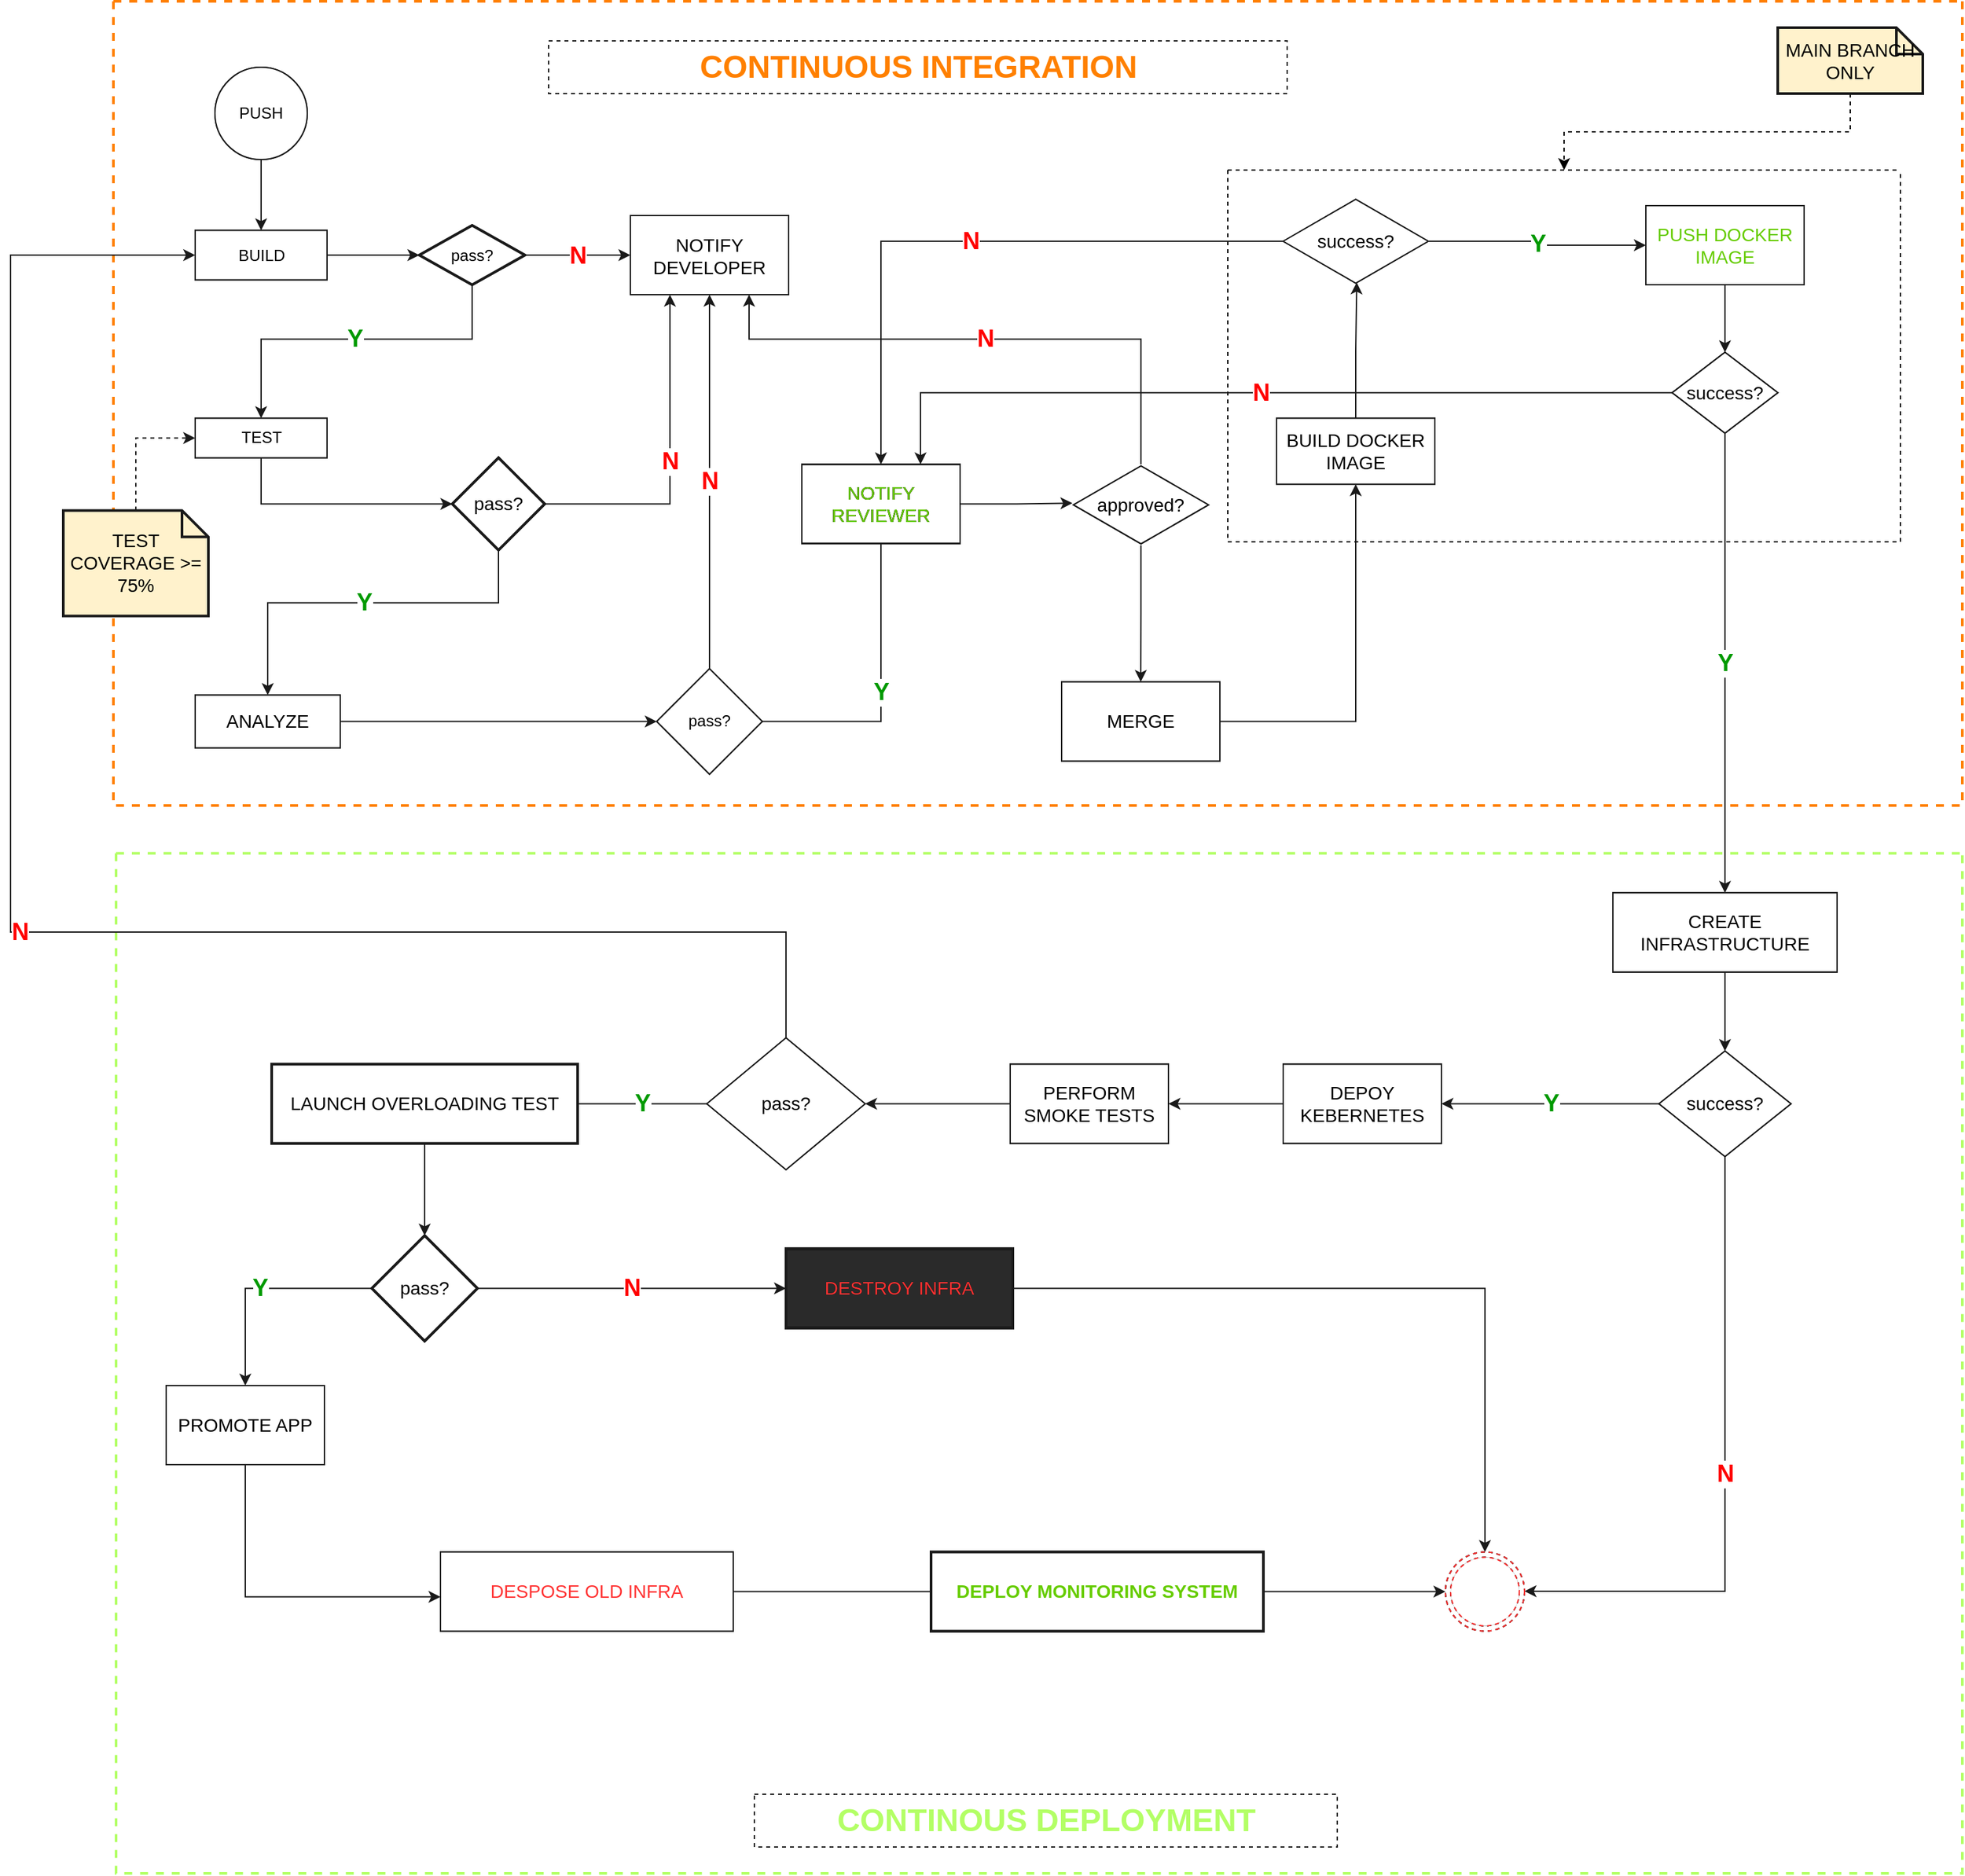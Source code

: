 <mxfile>
    <diagram id="6lG82FxlQla69wCSYWsu" name="build_test_analysis">
        <mxGraphModel dx="8330" dy="3355" grid="1" gridSize="10" guides="1" tooltips="1" connect="1" arrows="1" fold="1" page="1" pageScale="1" pageWidth="1654" pageHeight="2336" background="none" math="0" shadow="0">
            <root>
                <mxCell id="0"/>
                <mxCell id="1" parent="0"/>
                <mxCell id="74" value="" style="swimlane;startSize=0;dashed=1;fontSize=18;strokeWidth=2;strokeColor=#B3FF66;fontColor=#000000;" parent="1" vertex="1">
                    <mxGeometry x="122" y="726.25" width="1400" height="773.75" as="geometry"/>
                </mxCell>
                <mxCell id="76" value="CONTINOUS DEPLOYMENT" style="text;fillColor=none;html=1;fontSize=24;fontStyle=1;verticalAlign=middle;align=center;dashed=1;strokeColor=#1A1A1A;fontColor=#B3FF66;" parent="74" vertex="1">
                    <mxGeometry x="484" y="713.75" width="442" height="40" as="geometry"/>
                </mxCell>
                <mxCell id="65" value="DESPOSE OLD INFRA" style="whiteSpace=wrap;html=1;rounded=0;fontSize=14;fillColor=none;strokeColor=#1A1A1A;fontColor=#000000;" parent="74" vertex="1">
                    <mxGeometry x="246" y="530" width="222" height="60" as="geometry"/>
                </mxCell>
                <mxCell id="67" value="" style="ellipse;html=1;shape=endState;fillColor=#000000;dashed=1;fontSize=14;strokeColor=#1A1A1A;fontColor=#000000;" parent="74" vertex="1">
                    <mxGeometry x="1008" y="530" width="60" height="60" as="geometry"/>
                </mxCell>
                <mxCell id="68" style="edgeStyle=orthogonalEdgeStyle;rounded=0;orthogonalLoop=1;jettySize=auto;html=1;entryX=0;entryY=0.5;entryDx=0;entryDy=0;fontSize=14;startArrow=none;strokeColor=#1A1A1A;fontColor=#000000;" parent="74" source="79" target="67" edge="1">
                    <mxGeometry relative="1" as="geometry"/>
                </mxCell>
                <mxCell id="79" value="&lt;b&gt;DEPLOY MONITORING SYSTEM&lt;/b&gt;" style="rounded=0;whiteSpace=wrap;html=1;fontSize=18;strokeWidth=2;fillColor=none;strokeColor=#1A1A1A;fontColor=#000000;" parent="74" vertex="1">
                    <mxGeometry x="618" y="530" width="252" height="60" as="geometry"/>
                </mxCell>
                <mxCell id="80" value="" style="edgeStyle=orthogonalEdgeStyle;rounded=0;orthogonalLoop=1;jettySize=auto;html=1;entryX=0;entryY=0.5;entryDx=0;entryDy=0;fontSize=14;endArrow=none;strokeColor=#1A1A1A;fontColor=#000000;" parent="74" source="65" target="79" edge="1">
                    <mxGeometry relative="1" as="geometry">
                        <mxPoint x="372" y="1130" as="sourcePoint"/>
                        <mxPoint x="830" y="1286.25" as="targetPoint"/>
                    </mxGeometry>
                </mxCell>
                <mxCell id="63" value="PROMOTE APP" style="whiteSpace=wrap;html=1;rounded=0;fontSize=14;fillColor=none;strokeColor=#1A1A1A;fontColor=#000000;" parent="74" vertex="1">
                    <mxGeometry x="38" y="403.75" width="120" height="60" as="geometry"/>
                </mxCell>
                <mxCell id="66" value="" style="edgeStyle=orthogonalEdgeStyle;rounded=0;orthogonalLoop=1;jettySize=auto;html=1;fontSize=14;strokeColor=#1A1A1A;fontColor=#000000;" parent="74" source="63" target="65" edge="1">
                    <mxGeometry relative="1" as="geometry">
                        <Array as="points">
                            <mxPoint x="98" y="564"/>
                        </Array>
                    </mxGeometry>
                </mxCell>
                <mxCell id="85" value="" style="edgeStyle=orthogonalEdgeStyle;rounded=0;orthogonalLoop=1;jettySize=auto;html=1;fontSize=14;strokeColor=#1A1A1A;fontColor=#000000;" parent="74" source="81" target="84" edge="1">
                    <mxGeometry relative="1" as="geometry"/>
                </mxCell>
                <mxCell id="81" value="LAUNCH OVERLOADING TEST" style="rounded=0;whiteSpace=wrap;html=1;fontSize=14;strokeWidth=2;fillColor=none;strokeColor=#1A1A1A;fontColor=#000000;" parent="74" vertex="1">
                    <mxGeometry x="118" y="160" width="232" height="60" as="geometry"/>
                </mxCell>
                <mxCell id="69" value="pass?" style="rhombus;whiteSpace=wrap;html=1;rounded=0;fontSize=14;fillColor=none;strokeColor=#1A1A1A;fontColor=#000000;" parent="74" vertex="1">
                    <mxGeometry x="448" y="140" width="120" height="100" as="geometry"/>
                </mxCell>
                <mxCell id="82" value="Y" style="edgeStyle=orthogonalEdgeStyle;rounded=0;orthogonalLoop=1;jettySize=auto;html=1;fontSize=18;exitX=0;exitY=0.5;exitDx=0;exitDy=0;fontStyle=1;endArrow=none;strokeColor=#1A1A1A;fontColor=#009900;" parent="74" source="69" target="81" edge="1">
                    <mxGeometry relative="1" as="geometry">
                        <mxPoint x="390" y="190" as="sourcePoint"/>
                        <mxPoint x="98.0" y="373.75" as="targetPoint"/>
                    </mxGeometry>
                </mxCell>
                <mxCell id="58" value="PERFORM SMOKE TESTS" style="whiteSpace=wrap;html=1;rounded=0;fontSize=14;fillColor=#2A2A2A;strokeColor=#1A1A1A;fontColor=#000000;" parent="74" vertex="1">
                    <mxGeometry x="678" y="160" width="120" height="60" as="geometry"/>
                </mxCell>
                <mxCell id="70" value="" style="edgeStyle=orthogonalEdgeStyle;rounded=0;orthogonalLoop=1;jettySize=auto;html=1;fontSize=14;strokeColor=#1A1A1A;fontColor=#000000;" parent="74" source="58" target="69" edge="1">
                    <mxGeometry relative="1" as="geometry"/>
                </mxCell>
                <mxCell id="86" value="Y" style="edgeStyle=orthogonalEdgeStyle;rounded=0;orthogonalLoop=1;jettySize=auto;html=1;fontSize=18;fontStyle=1;strokeColor=#1A1A1A;fontColor=#009900;" parent="74" source="84" target="63" edge="1">
                    <mxGeometry relative="1" as="geometry"/>
                </mxCell>
                <mxCell id="89" value="N" style="edgeStyle=orthogonalEdgeStyle;rounded=0;orthogonalLoop=1;jettySize=auto;html=1;fontSize=18;fontStyle=1;strokeColor=#1A1A1A;fontColor=#FF0000;" parent="74" source="84" target="88" edge="1">
                    <mxGeometry relative="1" as="geometry"/>
                </mxCell>
                <mxCell id="84" value="pass?" style="rhombus;whiteSpace=wrap;html=1;rounded=0;fontSize=14;strokeWidth=2;fillColor=none;strokeColor=#1A1A1A;fontColor=#000000;" parent="74" vertex="1">
                    <mxGeometry x="194" y="290" width="80" height="80" as="geometry"/>
                </mxCell>
                <mxCell id="90" style="edgeStyle=orthogonalEdgeStyle;rounded=0;orthogonalLoop=1;jettySize=auto;html=1;entryX=0.5;entryY=0;entryDx=0;entryDy=0;fontSize=18;strokeColor=#1A1A1A;fontColor=#000000;" parent="74" source="88" target="67" edge="1">
                    <mxGeometry relative="1" as="geometry"/>
                </mxCell>
                <mxCell id="88" value="DESTROY INFRA" style="whiteSpace=wrap;html=1;rounded=0;fontSize=14;strokeWidth=2;fillColor=#2A2A2A;strokeColor=#1A1A1A;fontColor=#000000;" parent="74" vertex="1">
                    <mxGeometry x="508" y="300" width="172" height="60" as="geometry"/>
                </mxCell>
                <mxCell id="93" value="success?" style="rhombus;whiteSpace=wrap;html=1;rounded=0;fontSize=14;fillColor=none;strokeColor=#1A1A1A;fontColor=#000000;" parent="74" vertex="1">
                    <mxGeometry x="1180" y="-380" width="80" height="61.25" as="geometry"/>
                </mxCell>
                <mxCell id="94" value="&lt;font&gt;CREATE INFRASTRUCTURE&lt;/font&gt;" style="rounded=0;whiteSpace=wrap;html=1;fontSize=14;fillColor=none;strokeColor=#1A1A1A;fontColor=#000000;" parent="74" vertex="1">
                    <mxGeometry x="1135" y="30" width="170" height="60" as="geometry"/>
                </mxCell>
                <mxCell id="95" value="success?" style="rhombus;whiteSpace=wrap;html=1;rounded=0;fontSize=14;fillColor=none;strokeColor=#1A1A1A;fontColor=#000000;" parent="74" vertex="1">
                    <mxGeometry x="1170" y="150" width="100" height="80" as="geometry"/>
                </mxCell>
                <mxCell id="96" value="DEPOY KEBERNETES" style="whiteSpace=wrap;html=1;rounded=0;fontSize=14;fillColor=none;strokeColor=#1A1A1A;fontColor=#000000;" parent="74" vertex="1">
                    <mxGeometry x="885" y="160" width="120" height="60" as="geometry"/>
                </mxCell>
                <mxCell id="97" value="PERFORM SMOKE TESTS" style="whiteSpace=wrap;html=1;rounded=0;fontSize=14;fillColor=none;strokeColor=#1A1A1A;fontColor=#000000;" parent="74" vertex="1">
                    <mxGeometry x="678" y="160" width="120" height="60" as="geometry"/>
                </mxCell>
                <mxCell id="98" value="DESTROY INFRA" style="whiteSpace=wrap;html=1;rounded=0;fontSize=14;strokeWidth=2;fillColor=none;strokeColor=#1A1A1A;fontColor=#000000;" parent="74" vertex="1">
                    <mxGeometry x="508" y="300" width="172" height="60" as="geometry"/>
                </mxCell>
                <mxCell id="99" value="" style="ellipse;html=1;shape=endState;dashed=1;fontSize=14;fillColor=none;strokeColor=#1A1A1A;fontColor=#000000;" parent="74" vertex="1">
                    <mxGeometry x="1008" y="530" width="60" height="60" as="geometry"/>
                </mxCell>
                <mxCell id="78" value="" style="swimlane;startSize=0;dashed=1;fontSize=18;strokeWidth=2;fillColor=#FF8000;labelBackgroundColor=none;labelBorderColor=none;strokeColor=#FF8000;fontColor=#000000;" parent="1" vertex="1">
                    <mxGeometry x="120" y="80" width="1402" height="610" as="geometry"/>
                </mxCell>
                <mxCell id="2" value="PUSH" style="ellipse;whiteSpace=wrap;html=1;aspect=fixed;strokeColor=#1A1A1A;fontColor=#000000;" parent="78" vertex="1">
                    <mxGeometry x="77" y="50" width="70" height="70" as="geometry"/>
                </mxCell>
                <mxCell id="225" style="edgeStyle=orthogonalEdgeStyle;rounded=0;orthogonalLoop=1;jettySize=auto;html=1;entryX=0.5;entryY=0;entryDx=0;entryDy=0;fontSize=14;fontColor=#B3FF66;dashed=1;" edge="1" parent="78" source="49" target="224">
                    <mxGeometry relative="1" as="geometry"/>
                </mxCell>
                <mxCell id="49" value="MAIN BRANCH ONLY" style="shape=note;strokeWidth=2;fontSize=14;size=20;whiteSpace=wrap;html=1;fillColor=#fff2cc;strokeColor=#1A1A1A;fontColor=#000000;" parent="78" vertex="1">
                    <mxGeometry x="1262" y="20" width="110" height="50" as="geometry"/>
                </mxCell>
                <mxCell id="224" value="" style="swimlane;startSize=0;labelBackgroundColor=none;fontSize=14;fontColor=#B3FF66;fillColor=#2a2a2a;dashed=1;" vertex="1" parent="78">
                    <mxGeometry x="845" y="128" width="510" height="282" as="geometry"/>
                </mxCell>
                <mxCell id="3" style="edgeStyle=orthogonalEdgeStyle;rounded=0;orthogonalLoop=1;jettySize=auto;html=1;entryX=0.5;entryY=0;entryDx=0;entryDy=0;strokeColor=#1A1A1A;fontColor=#000000;" parent="1" source="2" target="4" edge="1">
                    <mxGeometry relative="1" as="geometry">
                        <mxPoint x="242" y="306.25" as="targetPoint"/>
                    </mxGeometry>
                </mxCell>
                <mxCell id="7" style="edgeStyle=orthogonalEdgeStyle;rounded=0;orthogonalLoop=1;jettySize=auto;html=1;entryX=0;entryY=0.5;entryDx=0;entryDy=0;entryPerimeter=0;strokeColor=#1A1A1A;fontColor=#000000;" parent="1" source="4" target="8" edge="1">
                    <mxGeometry relative="1" as="geometry">
                        <mxPoint x="362" y="311.25" as="targetPoint"/>
                    </mxGeometry>
                </mxCell>
                <mxCell id="13" style="edgeStyle=orthogonalEdgeStyle;rounded=0;orthogonalLoop=1;jettySize=auto;html=1;entryX=0;entryY=0.5;entryDx=0;entryDy=0;entryPerimeter=0;fontSize=14;fontStyle=1;strokeColor=#1A1A1A;fontColor=#000000;" parent="1" source="6" target="11" edge="1">
                    <mxGeometry relative="1" as="geometry">
                        <Array as="points">
                            <mxPoint x="232" y="461.25"/>
                        </Array>
                    </mxGeometry>
                </mxCell>
                <mxCell id="9" value="N" style="edgeStyle=orthogonalEdgeStyle;rounded=0;orthogonalLoop=1;jettySize=auto;html=1;fontSize=18;fontStyle=1;entryX=0;entryY=0.5;entryDx=0;entryDy=0;strokeColor=#1A1A1A;fontColor=#FF0000;" parent="1" source="8" target="12" edge="1">
                    <mxGeometry relative="1" as="geometry">
                        <mxPoint x="602" y="311.25" as="targetPoint"/>
                    </mxGeometry>
                </mxCell>
                <mxCell id="10" value="Y" style="edgeStyle=orthogonalEdgeStyle;rounded=0;orthogonalLoop=1;jettySize=auto;html=1;fontSize=18;fontStyle=1;strokeColor=#1A1A1A;fontColor=#009900;" parent="1" source="8" target="6" edge="1">
                    <mxGeometry relative="1" as="geometry">
                        <Array as="points">
                            <mxPoint x="392" y="336.25"/>
                            <mxPoint x="232" y="336.25"/>
                        </Array>
                    </mxGeometry>
                </mxCell>
                <mxCell id="14" value="N" style="edgeStyle=orthogonalEdgeStyle;rounded=0;orthogonalLoop=1;jettySize=auto;html=1;entryX=0.25;entryY=1;entryDx=0;entryDy=0;fontSize=18;fontStyle=1;strokeColor=#1A1A1A;fontColor=#FF0000;" parent="1" source="11" target="12" edge="1">
                    <mxGeometry relative="1" as="geometry"/>
                </mxCell>
                <mxCell id="73" value="Y" style="edgeStyle=orthogonalEdgeStyle;rounded=0;orthogonalLoop=1;jettySize=auto;html=1;entryX=0.5;entryY=0;entryDx=0;entryDy=0;fontSize=18;fontStyle=1;strokeColor=#1A1A1A;fontColor=#009900;" parent="1" source="11" target="16" edge="1">
                    <mxGeometry relative="1" as="geometry">
                        <Array as="points">
                            <mxPoint x="412" y="536.25"/>
                            <mxPoint x="237" y="536.25"/>
                        </Array>
                    </mxGeometry>
                </mxCell>
                <mxCell id="18" style="edgeStyle=orthogonalEdgeStyle;rounded=0;orthogonalLoop=1;jettySize=auto;html=1;strokeColor=#1A1A1A;fontColor=#000000;" parent="1" source="16" target="17" edge="1">
                    <mxGeometry relative="1" as="geometry"/>
                </mxCell>
                <mxCell id="25" value="N" style="edgeStyle=orthogonalEdgeStyle;rounded=0;orthogonalLoop=1;jettySize=auto;html=1;entryX=0.5;entryY=1;entryDx=0;entryDy=0;fontSize=18;fontStyle=1;strokeColor=#1A1A1A;fontColor=#FF0000;" parent="1" source="17" target="12" edge="1">
                    <mxGeometry relative="1" as="geometry"/>
                </mxCell>
                <mxCell id="23" style="edgeStyle=orthogonalEdgeStyle;rounded=0;orthogonalLoop=1;jettySize=auto;html=1;entryX=0.507;entryY=0.973;entryDx=0;entryDy=0;entryPerimeter=0;fontSize=14;strokeColor=#1A1A1A;fontColor=#000000;" parent="1" source="21" target="22" edge="1">
                    <mxGeometry relative="1" as="geometry"/>
                </mxCell>
                <mxCell id="21" value="BUILD DOCKER IMAGE" style="rounded=0;whiteSpace=wrap;html=1;fontSize=14;strokeColor=#1A1A1A;fontColor=#000000;" parent="1" vertex="1">
                    <mxGeometry x="1002" y="396.25" width="120" height="50" as="geometry"/>
                </mxCell>
                <mxCell id="24" value="N" style="edgeStyle=orthogonalEdgeStyle;rounded=0;orthogonalLoop=1;jettySize=auto;html=1;fontSize=18;fontStyle=1;entryX=0.5;entryY=0;entryDx=0;entryDy=0;strokeColor=#1A1A1A;fontColor=#FF0000;" parent="1" source="22" target="32" edge="1">
                    <mxGeometry relative="1" as="geometry">
                        <mxPoint x="782" y="426.25" as="targetPoint"/>
                    </mxGeometry>
                </mxCell>
                <mxCell id="26" value="Y" style="edgeStyle=orthogonalEdgeStyle;rounded=0;orthogonalLoop=1;jettySize=auto;html=1;fontSize=18;entryX=0;entryY=0.5;entryDx=0;entryDy=0;fontStyle=1;strokeColor=#1A1A1A;fontColor=#009900;" parent="1" source="22" target="27" edge="1">
                    <mxGeometry relative="1" as="geometry">
                        <mxPoint x="1062" y="369.25" as="targetPoint"/>
                    </mxGeometry>
                </mxCell>
                <mxCell id="22" value="success?" style="html=1;whiteSpace=wrap;aspect=fixed;shape=isoRectangle;fontSize=14;strokeColor=#1A1A1A;fontColor=#000000;" parent="1" vertex="1">
                    <mxGeometry x="1007" y="229" width="110" height="66" as="geometry"/>
                </mxCell>
                <mxCell id="46" value="" style="edgeStyle=orthogonalEdgeStyle;rounded=0;orthogonalLoop=1;jettySize=auto;html=1;fontSize=14;strokeColor=#1A1A1A;fontColor=#000000;" parent="1" source="27" target="45" edge="1">
                    <mxGeometry relative="1" as="geometry"/>
                </mxCell>
                <mxCell id="31" style="edgeStyle=orthogonalEdgeStyle;rounded=0;orthogonalLoop=1;jettySize=auto;html=1;entryX=0.5;entryY=1;entryDx=0;entryDy=0;fontSize=14;strokeColor=#1A1A1A;fontColor=#000000;" parent="1" source="29" target="21" edge="1">
                    <mxGeometry relative="1" as="geometry"/>
                </mxCell>
                <mxCell id="29" value="MERGE" style="rounded=0;whiteSpace=wrap;html=1;fontSize=14;strokeColor=#1A1A1A;fontColor=#000000;" parent="1" vertex="1">
                    <mxGeometry x="839" y="596.25" width="120" height="60" as="geometry"/>
                </mxCell>
                <mxCell id="30" value="Y" style="edgeStyle=orthogonalEdgeStyle;rounded=0;orthogonalLoop=1;jettySize=auto;html=1;fontSize=18;fontStyle=1;entryX=0.5;entryY=1;entryDx=0;entryDy=0;endArrow=none;strokeColor=#1A1A1A;fontColor=#009900;" parent="1" source="17" target="32" edge="1">
                    <mxGeometry relative="1" as="geometry">
                        <mxPoint x="852" y="496.25" as="targetPoint"/>
                        <mxPoint x="692" y="596.25" as="sourcePoint"/>
                    </mxGeometry>
                </mxCell>
                <mxCell id="33" style="edgeStyle=orthogonalEdgeStyle;rounded=0;orthogonalLoop=1;jettySize=auto;html=1;entryX=0.5;entryY=0;entryDx=0;entryDy=0;fontSize=14;startArrow=none;strokeColor=#1A1A1A;fontColor=#000000;" parent="1" source="34" target="29" edge="1">
                    <mxGeometry relative="1" as="geometry"/>
                </mxCell>
                <mxCell id="36" style="edgeStyle=orthogonalEdgeStyle;rounded=0;orthogonalLoop=1;jettySize=auto;html=1;entryX=-0.008;entryY=0.479;entryDx=0;entryDy=0;entryPerimeter=0;fontSize=14;strokeColor=#1A1A1A;fontColor=#000000;" parent="1" source="32" target="34" edge="1">
                    <mxGeometry relative="1" as="geometry"/>
                </mxCell>
                <mxCell id="32" value="NOTIFY REVIEWER" style="rounded=0;whiteSpace=wrap;html=1;fontSize=14;strokeColor=#1A1A1A;fontColor=#000000;" parent="1" vertex="1">
                    <mxGeometry x="642" y="431.25" width="120" height="60" as="geometry"/>
                </mxCell>
                <mxCell id="37" value="N" style="edgeStyle=orthogonalEdgeStyle;rounded=0;orthogonalLoop=1;jettySize=auto;html=1;entryX=0.75;entryY=1;entryDx=0;entryDy=0;fontSize=18;fontStyle=1;strokeColor=#1A1A1A;fontColor=#FF0000;" parent="1" source="34" target="12" edge="1">
                    <mxGeometry relative="1" as="geometry">
                        <Array as="points">
                            <mxPoint x="899" y="336.25"/>
                            <mxPoint x="602" y="336.25"/>
                        </Array>
                    </mxGeometry>
                </mxCell>
                <mxCell id="34" value="approved?" style="html=1;whiteSpace=wrap;aspect=fixed;shape=isoRectangle;fontSize=14;strokeColor=#1A1A1A;fontColor=#000000;" parent="1" vertex="1">
                    <mxGeometry x="848" y="431.25" width="102.34" height="61.4" as="geometry"/>
                </mxCell>
                <mxCell id="42" style="edgeStyle=orthogonalEdgeStyle;rounded=0;orthogonalLoop=1;jettySize=auto;html=1;entryX=0;entryY=0.5;entryDx=0;entryDy=0;fontSize=14;dashed=1;strokeColor=#1A1A1A;fontColor=#000000;" parent="1" source="41" target="6" edge="1">
                    <mxGeometry relative="1" as="geometry"/>
                </mxCell>
                <mxCell id="41" value="TEST COVERAGE &amp;gt;= 75%" style="shape=note;strokeWidth=2;fontSize=14;size=20;whiteSpace=wrap;html=1;fillColor=#fff2cc;strokeColor=#1A1A1A;fontColor=#000000;" parent="1" vertex="1">
                    <mxGeometry x="82" y="466.25" width="110.0" height="80" as="geometry"/>
                </mxCell>
                <mxCell id="53" value="" style="edgeStyle=orthogonalEdgeStyle;rounded=0;orthogonalLoop=1;jettySize=auto;html=1;fontSize=14;strokeColor=#1A1A1A;fontColor=#000000;" parent="1" source="44" target="52" edge="1">
                    <mxGeometry relative="1" as="geometry"/>
                </mxCell>
                <mxCell id="44" value="&lt;font&gt;CREATE INFRASTRUCTURE&lt;/font&gt;" style="rounded=0;whiteSpace=wrap;html=1;fontSize=14;fillColor=#2A2A2A;strokeColor=#1A1A1A;fontColor=#000000;" parent="1" vertex="1">
                    <mxGeometry x="1257" y="756.25" width="170" height="60" as="geometry"/>
                </mxCell>
                <mxCell id="47" value="N" style="edgeStyle=orthogonalEdgeStyle;rounded=0;orthogonalLoop=1;jettySize=auto;html=1;entryX=0.75;entryY=0;entryDx=0;entryDy=0;fontSize=18;exitX=0;exitY=0.5;exitDx=0;exitDy=0;fontStyle=1;strokeColor=#1A1A1A;fontColor=#FF0000;" parent="1" source="45" target="32" edge="1">
                    <mxGeometry relative="1" as="geometry">
                        <Array as="points">
                            <mxPoint x="732" y="377.25"/>
                        </Array>
                    </mxGeometry>
                </mxCell>
                <mxCell id="48" value="Y" style="edgeStyle=orthogonalEdgeStyle;rounded=0;orthogonalLoop=1;jettySize=auto;html=1;entryX=0.5;entryY=0;entryDx=0;entryDy=0;fontSize=18;fontStyle=1;strokeColor=#1A1A1A;fontColor=#009900;" parent="1" source="45" target="44" edge="1">
                    <mxGeometry relative="1" as="geometry"/>
                </mxCell>
                <mxCell id="45" value="success?" style="rhombus;whiteSpace=wrap;html=1;rounded=0;fontSize=14;fillColor=none;strokeColor=#1A1A1A;fontColor=#000000;" parent="1" vertex="1">
                    <mxGeometry x="1302" y="346.25" width="80" height="61.25" as="geometry"/>
                </mxCell>
                <mxCell id="56" value="Y" style="edgeStyle=orthogonalEdgeStyle;rounded=0;orthogonalLoop=1;jettySize=auto;html=1;fontSize=18;fontStyle=1;strokeColor=#1A1A1A;fontColor=#009900;" parent="1" source="52" target="55" edge="1">
                    <mxGeometry relative="1" as="geometry"/>
                </mxCell>
                <mxCell id="75" value="N" style="edgeStyle=orthogonalEdgeStyle;rounded=0;orthogonalLoop=1;jettySize=auto;html=1;fontSize=18;fontStyle=1;strokeColor=#1A1A1A;fontColor=#FF0000;" parent="1" source="52" target="67" edge="1">
                    <mxGeometry relative="1" as="geometry">
                        <Array as="points">
                            <mxPoint x="1342" y="1286"/>
                        </Array>
                    </mxGeometry>
                </mxCell>
                <mxCell id="52" value="success?" style="rhombus;whiteSpace=wrap;html=1;rounded=0;fontSize=14;fillColor=#2A2A2A;strokeColor=#1A1A1A;fontColor=#000000;" parent="1" vertex="1">
                    <mxGeometry x="1292" y="876.25" width="100" height="80" as="geometry"/>
                </mxCell>
                <mxCell id="59" value="" style="edgeStyle=orthogonalEdgeStyle;rounded=0;orthogonalLoop=1;jettySize=auto;html=1;fontSize=14;strokeColor=#1A1A1A;fontColor=#000000;" parent="1" source="55" target="58" edge="1">
                    <mxGeometry relative="1" as="geometry"/>
                </mxCell>
                <mxCell id="55" value="DEPOY KEBERNETES" style="whiteSpace=wrap;html=1;rounded=0;fontSize=14;fillColor=#2A2A2A;strokeColor=#1A1A1A;fontColor=#000000;" parent="1" vertex="1">
                    <mxGeometry x="1007" y="886.25" width="120" height="60" as="geometry"/>
                </mxCell>
                <mxCell id="71" value="N" style="edgeStyle=orthogonalEdgeStyle;rounded=0;orthogonalLoop=1;jettySize=auto;html=1;entryX=0;entryY=0.5;entryDx=0;entryDy=0;fontSize=18;fontStyle=1;strokeColor=#1A1A1A;fontColor=#FF0000;" parent="1" source="69" target="4" edge="1">
                    <mxGeometry relative="1" as="geometry">
                        <Array as="points">
                            <mxPoint x="630" y="786"/>
                            <mxPoint x="42" y="786"/>
                            <mxPoint x="42" y="273"/>
                        </Array>
                    </mxGeometry>
                </mxCell>
                <mxCell id="77" value="CONTINUOUS INTEGRATION" style="text;fillColor=none;html=1;fontSize=24;fontStyle=1;verticalAlign=middle;align=center;dashed=1;strokeColor=#1A1A1A;fontColor=#FF8000;" parent="1" vertex="1">
                    <mxGeometry x="450" y="110" width="560" height="40" as="geometry"/>
                </mxCell>
                <mxCell id="91" value="success?" style="rhombus;whiteSpace=wrap;html=1;rounded=0;fontSize=14;fillColor=none;strokeColor=#1A1A1A;fontColor=#000000;" parent="1" vertex="1">
                    <mxGeometry x="1302" y="346.25" width="80" height="61.25" as="geometry"/>
                </mxCell>
                <mxCell id="92" value="&lt;font&gt;CREATE INFRASTRUCTURE&lt;/font&gt;" style="rounded=0;whiteSpace=wrap;html=1;fontSize=14;fillColor=#2A2A2A;strokeColor=#1A1A1A;fontColor=#000000;" parent="1" vertex="1">
                    <mxGeometry x="1257" y="756.25" width="170" height="60" as="geometry"/>
                </mxCell>
                <mxCell id="4" value="BUILD" style="html=1;dashed=0;whitespace=wrap;fillColor=none;strokeColor=#1A1A1A;fontColor=#000000;" parent="1" vertex="1">
                    <mxGeometry x="182" y="253.75" width="100" height="37.5" as="geometry"/>
                </mxCell>
                <mxCell id="6" value="TEST" style="html=1;dashed=0;whitespace=wrap;fillColor=none;strokeColor=#1A1A1A;fontColor=#000000;" parent="1" vertex="1">
                    <mxGeometry x="182" y="396.25" width="100" height="30" as="geometry"/>
                </mxCell>
                <mxCell id="8" value="pass?" style="strokeWidth=2;html=1;shape=mxgraph.flowchart.decision;whiteSpace=wrap;fillColor=none;strokeColor=#1A1A1A;fontColor=#000000;" parent="1" vertex="1">
                    <mxGeometry x="352" y="250" width="80" height="45" as="geometry"/>
                </mxCell>
                <mxCell id="11" value="pass?" style="strokeWidth=2;html=1;shape=mxgraph.flowchart.decision;whiteSpace=wrap;fontSize=14;fillColor=none;strokeColor=#1A1A1A;fontColor=#000000;" parent="1" vertex="1">
                    <mxGeometry x="377" y="426.25" width="70" height="70" as="geometry"/>
                </mxCell>
                <mxCell id="12" value="NOTIFY DEVELOPER" style="rounded=0;whiteSpace=wrap;html=1;fontSize=14;fillColor=none;strokeColor=#1A1A1A;fontColor=#000000;" parent="1" vertex="1">
                    <mxGeometry x="512" y="242.5" width="120" height="60" as="geometry"/>
                </mxCell>
                <mxCell id="16" value="ANALYZE" style="rounded=0;whiteSpace=wrap;html=1;fontSize=14;fillColor=none;strokeColor=#1A1A1A;fontColor=#000000;" parent="1" vertex="1">
                    <mxGeometry x="182" y="606.25" width="110" height="40" as="geometry"/>
                </mxCell>
                <mxCell id="17" value="pass?" style="rhombus;whiteSpace=wrap;html=1;fillColor=none;strokeColor=#1A1A1A;fontColor=#000000;" parent="1" vertex="1">
                    <mxGeometry x="532" y="586.25" width="80" height="80" as="geometry"/>
                </mxCell>
                <mxCell id="27" value="&lt;font&gt;PUSH DOCKER IMAGE&lt;/font&gt;" style="rounded=0;whiteSpace=wrap;html=1;fontSize=14;strokeColor=#1A1A1A;fontStyle=0;fontColor=#66CC00;" parent="1" vertex="1">
                    <mxGeometry x="1282" y="235" width="120" height="60" as="geometry"/>
                </mxCell>
                <mxCell id="100" value="success?" style="rhombus;whiteSpace=wrap;html=1;rounded=0;fontSize=14;strokeColor=#1A1A1A;fontColor=#000000;" parent="1" vertex="1">
                    <mxGeometry x="1302" y="346.25" width="80" height="61.25" as="geometry"/>
                </mxCell>
                <mxCell id="101" value="&lt;font&gt;CREATE INFRASTRUCTURE&lt;/font&gt;" style="rounded=0;whiteSpace=wrap;html=1;fontSize=14;strokeColor=#1A1A1A;fontColor=#000000;" parent="1" vertex="1">
                    <mxGeometry x="1257" y="756.25" width="170" height="60" as="geometry"/>
                </mxCell>
                <mxCell id="102" value="success?" style="rhombus;whiteSpace=wrap;html=1;rounded=0;fontSize=14;strokeColor=#1A1A1A;fontColor=#000000;" parent="1" vertex="1">
                    <mxGeometry x="1292" y="876.25" width="100" height="80" as="geometry"/>
                </mxCell>
                <mxCell id="103" value="DEPOY KEBERNETES" style="whiteSpace=wrap;html=1;rounded=0;fontSize=14;strokeColor=#1A1A1A;fontColor=#000000;" parent="1" vertex="1">
                    <mxGeometry x="1007" y="886.25" width="120" height="60" as="geometry"/>
                </mxCell>
                <mxCell id="104" value="PERFORM SMOKE TESTS" style="whiteSpace=wrap;html=1;rounded=0;fontSize=14;strokeColor=#1A1A1A;fontColor=#000000;" parent="1" vertex="1">
                    <mxGeometry x="800" y="886.25" width="120" height="60" as="geometry"/>
                </mxCell>
                <mxCell id="105" value="DESTROY INFRA" style="whiteSpace=wrap;html=1;rounded=0;fontSize=14;strokeWidth=2;fillColor=none;strokeColor=#1A1A1A;fontColor=#FF3333;" parent="1" vertex="1">
                    <mxGeometry x="630" y="1026.25" width="172" height="60" as="geometry"/>
                </mxCell>
                <mxCell id="106" value="" style="ellipse;html=1;shape=endState;dashed=1;fontSize=14;fontColor=#000000;strokeColor=#FF3333;" parent="1" vertex="1">
                    <mxGeometry x="1130" y="1256.25" width="60" height="60" as="geometry"/>
                </mxCell>
                <mxCell id="107" value="&lt;b style=&quot;font-size: 14px;&quot;&gt;DEPLOY MONITORING SYSTEM&lt;/b&gt;" style="rounded=0;whiteSpace=wrap;html=1;fontSize=14;strokeWidth=2;strokeColor=#1A1A1A;fontColor=#66CC00;" parent="1" vertex="1">
                    <mxGeometry x="740" y="1256.25" width="252" height="60" as="geometry"/>
                </mxCell>
                <mxCell id="108" value="DESPOSE OLD INFRA" style="whiteSpace=wrap;html=1;rounded=0;fontSize=14;strokeColor=#1A1A1A;fontColor=#FF3333;" parent="1" vertex="1">
                    <mxGeometry x="368" y="1256.25" width="222" height="60" as="geometry"/>
                </mxCell>
                <mxCell id="109" value="pass?" style="rhombus;whiteSpace=wrap;html=1;rounded=0;fontSize=14;strokeColor=#1A1A1A;fontColor=#000000;" parent="1" vertex="1">
                    <mxGeometry x="570" y="866.25" width="120" height="100" as="geometry"/>
                </mxCell>
                <mxCell id="110" value="LAUNCH OVERLOADING TEST" style="rounded=0;whiteSpace=wrap;html=1;fontSize=14;strokeWidth=2;strokeColor=#1A1A1A;labelBackgroundColor=none;fontColor=#000000;" parent="1" vertex="1">
                    <mxGeometry x="240" y="886.25" width="232" height="60" as="geometry"/>
                </mxCell>
                <mxCell id="111" value="pass?" style="rhombus;whiteSpace=wrap;html=1;rounded=0;fontSize=14;strokeWidth=2;strokeColor=#1A1A1A;fontColor=#000000;" parent="1" vertex="1">
                    <mxGeometry x="316" y="1016.25" width="80" height="80" as="geometry"/>
                </mxCell>
                <mxCell id="112" value="PROMOTE APP" style="whiteSpace=wrap;html=1;rounded=0;fontSize=14;strokeColor=#1A1A1A;fontColor=#000000;" parent="1" vertex="1">
                    <mxGeometry x="160" y="1130" width="120" height="60" as="geometry"/>
                </mxCell>
                <mxCell id="113" value="BUILD DOCKER IMAGE" style="rounded=0;whiteSpace=wrap;html=1;fontSize=14;strokeColor=#1A1A1A;fontColor=#000000;" parent="1" vertex="1">
                    <mxGeometry x="1002" y="396.25" width="120" height="50" as="geometry"/>
                </mxCell>
                <mxCell id="114" value="success?" style="html=1;whiteSpace=wrap;aspect=fixed;shape=isoRectangle;fontSize=14;strokeColor=#1A1A1A;fontColor=#000000;" parent="1" vertex="1">
                    <mxGeometry x="1007" y="229" width="110" height="66" as="geometry"/>
                </mxCell>
                <mxCell id="115" value="approved?" style="html=1;whiteSpace=wrap;aspect=fixed;shape=isoRectangle;fontSize=14;strokeColor=#1A1A1A;fontColor=#000000;" parent="1" vertex="1">
                    <mxGeometry x="848" y="431.25" width="102.34" height="61.4" as="geometry"/>
                </mxCell>
                <mxCell id="116" value="MERGE" style="rounded=0;whiteSpace=wrap;html=1;fontSize=14;strokeColor=#1A1A1A;fontColor=#000000;" parent="1" vertex="1">
                    <mxGeometry x="839" y="596.25" width="120" height="60" as="geometry"/>
                </mxCell>
                <mxCell id="117" value="NOTIFY REVIEWER" style="rounded=0;whiteSpace=wrap;html=1;fontSize=14;fillColor=none;strokeColor=#1A1A1A;fontColor=#000000;" parent="1" vertex="1">
                    <mxGeometry x="642" y="431.25" width="120" height="60" as="geometry"/>
                </mxCell>
                <mxCell id="214" value="PUSH" style="ellipse;whiteSpace=wrap;html=1;aspect=fixed;strokeColor=#1A1A1A;fontColor=#000000;" parent="1" vertex="1">
                    <mxGeometry x="197" y="130" width="70" height="70" as="geometry"/>
                </mxCell>
                <mxCell id="215" value="BUILD" style="html=1;dashed=0;whitespace=wrap;strokeColor=#1A1A1A;fontColor=#000000;" parent="1" vertex="1">
                    <mxGeometry x="182" y="253.75" width="100" height="37.5" as="geometry"/>
                </mxCell>
                <mxCell id="216" value="TEST" style="html=1;dashed=0;whitespace=wrap;strokeColor=#1A1A1A;fontColor=#000000;" parent="1" vertex="1">
                    <mxGeometry x="182" y="396.25" width="100" height="30" as="geometry"/>
                </mxCell>
                <mxCell id="217" value="pass?" style="strokeWidth=2;html=1;shape=mxgraph.flowchart.decision;whiteSpace=wrap;strokeColor=#1A1A1A;fontColor=#000000;" parent="1" vertex="1">
                    <mxGeometry x="352" y="250" width="80" height="45" as="geometry"/>
                </mxCell>
                <mxCell id="218" value="pass?" style="strokeWidth=2;html=1;shape=mxgraph.flowchart.decision;whiteSpace=wrap;fontSize=14;strokeColor=#1A1A1A;fontColor=#000000;" parent="1" vertex="1">
                    <mxGeometry x="377" y="426.25" width="70" height="70" as="geometry"/>
                </mxCell>
                <mxCell id="219" value="NOTIFY DEVELOPER" style="rounded=0;whiteSpace=wrap;html=1;fontSize=14;strokeColor=#1A1A1A;fontColor=#000000;" parent="1" vertex="1">
                    <mxGeometry x="512" y="242.5" width="120" height="60" as="geometry"/>
                </mxCell>
                <mxCell id="220" value="NOTIFY REVIEWER" style="rounded=0;whiteSpace=wrap;html=1;fontSize=14;fillColor=none;strokeColor=#1A1A1A;fontColor=#66CC00;" parent="1" vertex="1">
                    <mxGeometry x="642" y="431.25" width="120" height="60" as="geometry"/>
                </mxCell>
                <mxCell id="221" value="pass?" style="rhombus;whiteSpace=wrap;html=1;strokeColor=#1A1A1A;fontColor=#000000;" parent="1" vertex="1">
                    <mxGeometry x="532" y="586.25" width="80" height="80" as="geometry"/>
                </mxCell>
                <mxCell id="222" value="ANALYZE" style="rounded=0;whiteSpace=wrap;html=1;fontSize=14;strokeColor=#1A1A1A;fontColor=#000000;" parent="1" vertex="1">
                    <mxGeometry x="182" y="606.25" width="110" height="40" as="geometry"/>
                </mxCell>
            </root>
        </mxGraphModel>
    </diagram>
</mxfile>